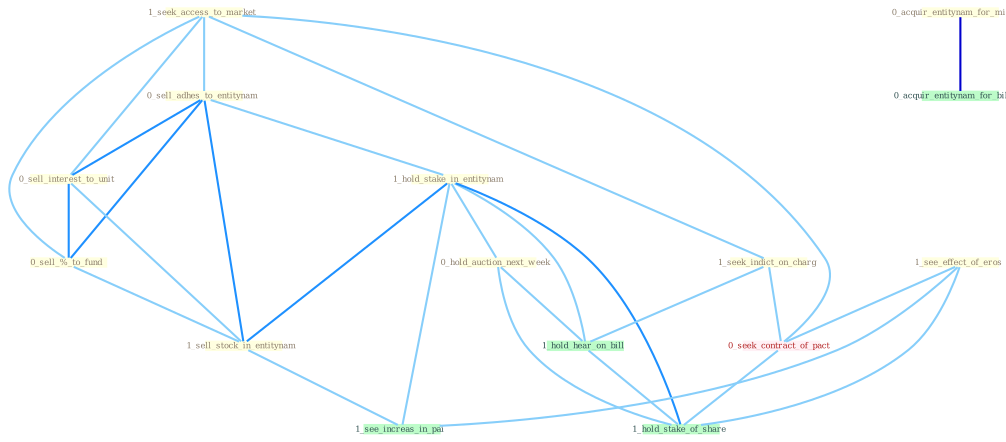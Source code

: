 Graph G{ 
    node
    [shape=polygon,style=filled,width=.5,height=.06,color="#BDFCC9",fixedsize=true,fontsize=4,
    fontcolor="#2f4f4f"];
    {node
    [color="#ffffe0", fontcolor="#8b7d6b"] "1_seek_access_to_market " "0_sell_adhes_to_entitynam " "1_hold_stake_in_entitynam " "0_acquir_entitynam_for_million " "1_see_effect_of_eros " "0_hold_auction_next_week " "0_sell_interest_to_unit " "0_sell_%_to_fund " "1_sell_stock_in_entitynam " "1_seek_indict_on_charg "}
{node [color="#fff0f5", fontcolor="#b22222"] "0_seek_contract_of_pact "}
edge [color="#B0E2FF"];

	"1_seek_access_to_market " -- "0_sell_adhes_to_entitynam " [w="1", color="#87cefa" ];
	"1_seek_access_to_market " -- "0_sell_interest_to_unit " [w="1", color="#87cefa" ];
	"1_seek_access_to_market " -- "0_sell_%_to_fund " [w="1", color="#87cefa" ];
	"1_seek_access_to_market " -- "1_seek_indict_on_charg " [w="1", color="#87cefa" ];
	"1_seek_access_to_market " -- "0_seek_contract_of_pact " [w="1", color="#87cefa" ];
	"0_sell_adhes_to_entitynam " -- "1_hold_stake_in_entitynam " [w="1", color="#87cefa" ];
	"0_sell_adhes_to_entitynam " -- "0_sell_interest_to_unit " [w="2", color="#1e90ff" , len=0.8];
	"0_sell_adhes_to_entitynam " -- "0_sell_%_to_fund " [w="2", color="#1e90ff" , len=0.8];
	"0_sell_adhes_to_entitynam " -- "1_sell_stock_in_entitynam " [w="2", color="#1e90ff" , len=0.8];
	"1_hold_stake_in_entitynam " -- "0_hold_auction_next_week " [w="1", color="#87cefa" ];
	"1_hold_stake_in_entitynam " -- "1_sell_stock_in_entitynam " [w="2", color="#1e90ff" , len=0.8];
	"1_hold_stake_in_entitynam " -- "1_see_increas_in_pai " [w="1", color="#87cefa" ];
	"1_hold_stake_in_entitynam " -- "1_hold_hear_on_bill " [w="1", color="#87cefa" ];
	"1_hold_stake_in_entitynam " -- "1_hold_stake_of_share " [w="2", color="#1e90ff" , len=0.8];
	"0_acquir_entitynam_for_million " -- "0_acquir_entitynam_for_billion " [w="3", color="#0000cd" , len=0.6];
	"1_see_effect_of_eros " -- "0_seek_contract_of_pact " [w="1", color="#87cefa" ];
	"1_see_effect_of_eros " -- "1_see_increas_in_pai " [w="1", color="#87cefa" ];
	"1_see_effect_of_eros " -- "1_hold_stake_of_share " [w="1", color="#87cefa" ];
	"0_hold_auction_next_week " -- "1_hold_hear_on_bill " [w="1", color="#87cefa" ];
	"0_hold_auction_next_week " -- "1_hold_stake_of_share " [w="1", color="#87cefa" ];
	"0_sell_interest_to_unit " -- "0_sell_%_to_fund " [w="2", color="#1e90ff" , len=0.8];
	"0_sell_interest_to_unit " -- "1_sell_stock_in_entitynam " [w="1", color="#87cefa" ];
	"0_sell_%_to_fund " -- "1_sell_stock_in_entitynam " [w="1", color="#87cefa" ];
	"1_sell_stock_in_entitynam " -- "1_see_increas_in_pai " [w="1", color="#87cefa" ];
	"1_seek_indict_on_charg " -- "0_seek_contract_of_pact " [w="1", color="#87cefa" ];
	"1_seek_indict_on_charg " -- "1_hold_hear_on_bill " [w="1", color="#87cefa" ];
	"0_seek_contract_of_pact " -- "1_hold_stake_of_share " [w="1", color="#87cefa" ];
	"1_hold_hear_on_bill " -- "1_hold_stake_of_share " [w="1", color="#87cefa" ];
}